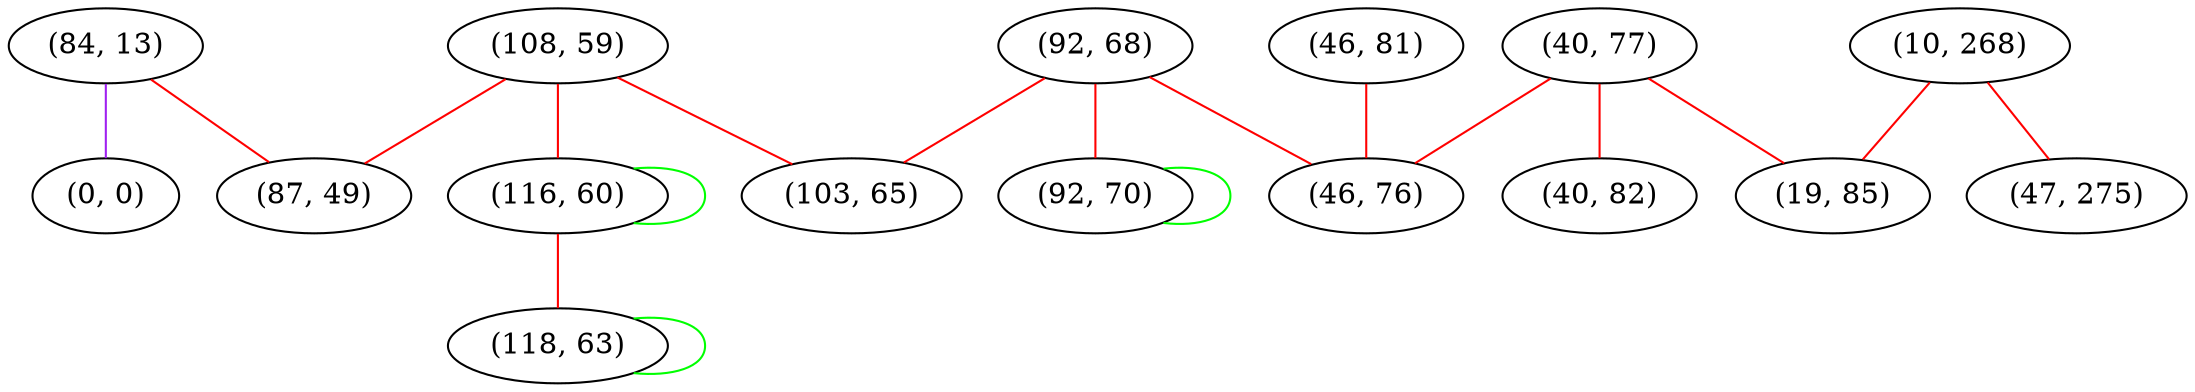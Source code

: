 graph "" {
"(84, 13)";
"(46, 81)";
"(92, 68)";
"(40, 77)";
"(108, 59)";
"(103, 65)";
"(87, 49)";
"(10, 268)";
"(0, 0)";
"(46, 76)";
"(116, 60)";
"(40, 82)";
"(47, 275)";
"(118, 63)";
"(92, 70)";
"(19, 85)";
"(84, 13)" -- "(0, 0)"  [color=purple, key=0, weight=4];
"(84, 13)" -- "(87, 49)"  [color=red, key=0, weight=1];
"(46, 81)" -- "(46, 76)"  [color=red, key=0, weight=1];
"(92, 68)" -- "(46, 76)"  [color=red, key=0, weight=1];
"(92, 68)" -- "(92, 70)"  [color=red, key=0, weight=1];
"(92, 68)" -- "(103, 65)"  [color=red, key=0, weight=1];
"(40, 77)" -- "(46, 76)"  [color=red, key=0, weight=1];
"(40, 77)" -- "(40, 82)"  [color=red, key=0, weight=1];
"(40, 77)" -- "(19, 85)"  [color=red, key=0, weight=1];
"(108, 59)" -- "(87, 49)"  [color=red, key=0, weight=1];
"(108, 59)" -- "(116, 60)"  [color=red, key=0, weight=1];
"(108, 59)" -- "(103, 65)"  [color=red, key=0, weight=1];
"(10, 268)" -- "(47, 275)"  [color=red, key=0, weight=1];
"(10, 268)" -- "(19, 85)"  [color=red, key=0, weight=1];
"(116, 60)" -- "(116, 60)"  [color=green, key=0, weight=2];
"(116, 60)" -- "(118, 63)"  [color=red, key=0, weight=1];
"(118, 63)" -- "(118, 63)"  [color=green, key=0, weight=2];
"(92, 70)" -- "(92, 70)"  [color=green, key=0, weight=2];
}

